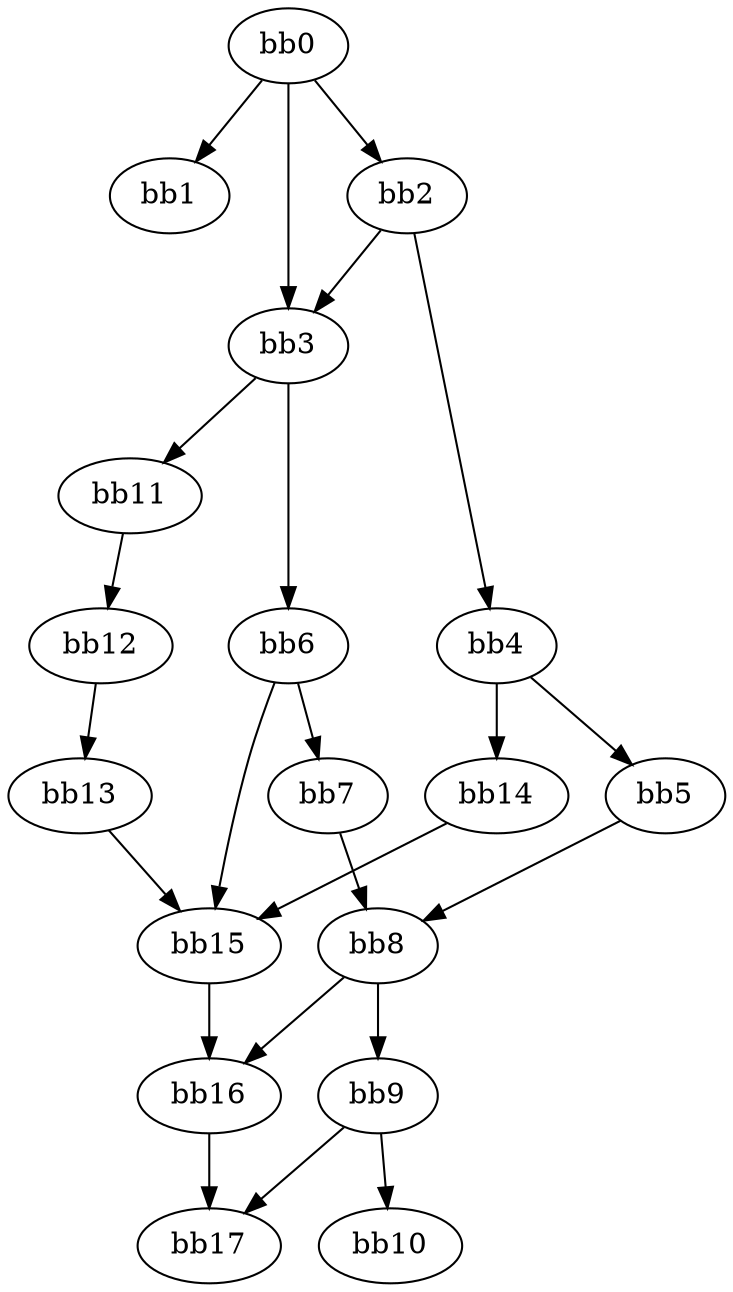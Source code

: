 digraph {
    0 [ label = "bb0\l" ]
    1 [ label = "bb1\l" ]
    2 [ label = "bb2\l" ]
    3 [ label = "bb3\l" ]
    4 [ label = "bb4\l" ]
    5 [ label = "bb5\l" ]
    6 [ label = "bb6\l" ]
    7 [ label = "bb7\l" ]
    8 [ label = "bb8\l" ]
    9 [ label = "bb9\l" ]
    10 [ label = "bb10\l" ]
    11 [ label = "bb11\l" ]
    12 [ label = "bb12\l" ]
    13 [ label = "bb13\l" ]
    14 [ label = "bb14\l" ]
    15 [ label = "bb15\l" ]
    16 [ label = "bb16\l" ]
    17 [ label = "bb17\l" ]
    0 -> 1 [ ]
    0 -> 2 [ ]
    0 -> 3 [ ]
    2 -> 3 [ ]
    2 -> 4 [ ]
    3 -> 6 [ ]
    3 -> 11 [ ]
    4 -> 5 [ ]
    4 -> 14 [ ]
    5 -> 8 [ ]
    6 -> 7 [ ]
    6 -> 15 [ ]
    7 -> 8 [ ]
    8 -> 9 [ ]
    8 -> 16 [ ]
    9 -> 10 [ ]
    9 -> 17 [ ]
    11 -> 12 [ ]
    12 -> 13 [ ]
    13 -> 15 [ ]
    14 -> 15 [ ]
    15 -> 16 [ ]
    16 -> 17 [ ]
}

